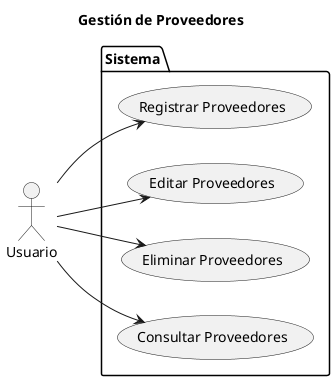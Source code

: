 @startuml usuario

left to right direction

title Gestión de Proveedores

actor Usuario as User

package Sistema {

    USECASE "Registrar Proveedores" as UC_Registrar
    USECASE "Editar Proveedores" as UC_Editar
    USECASE "Eliminar Proveedores" as UC_Eliminar
    USECASE "Consultar Proveedores" as UC_Consultar

}

User --> UC_Registrar
User --> UC_Editar
User --> UC_Eliminar
User --> UC_Consultar

@enduml